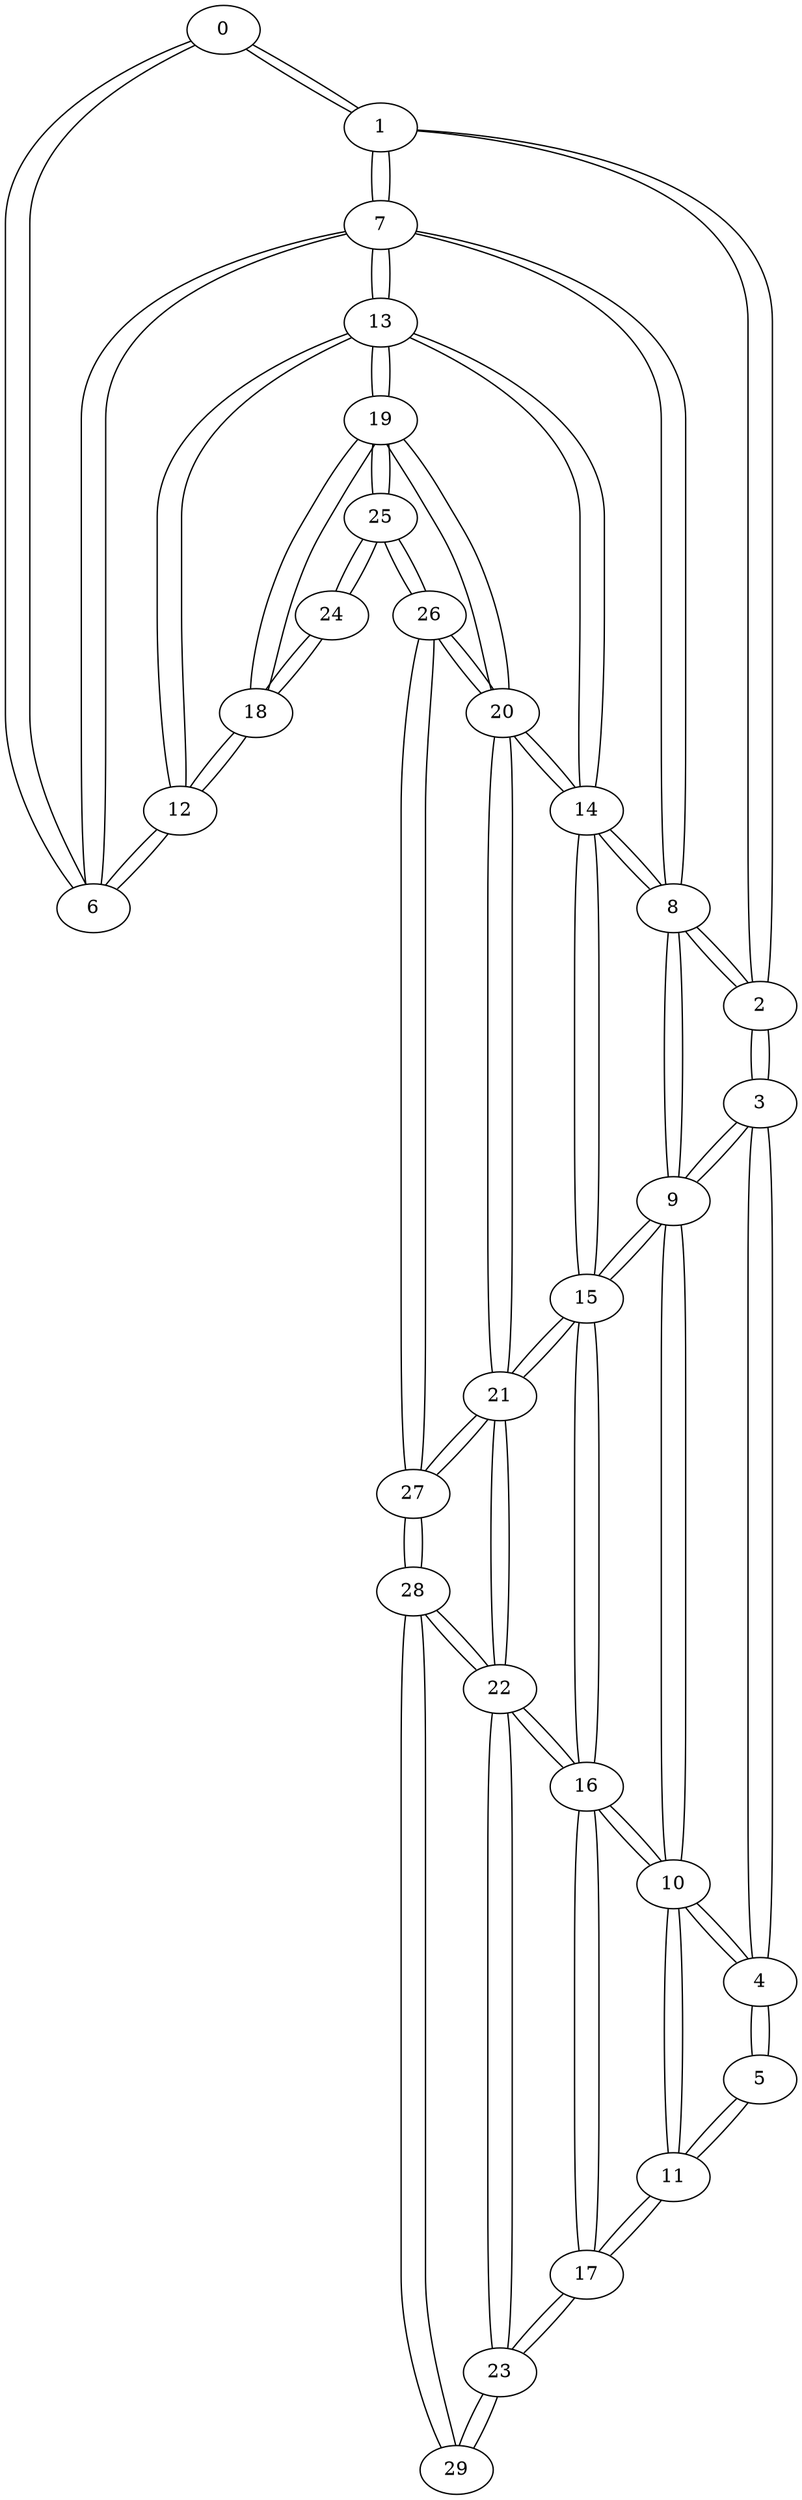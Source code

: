 graph {
0 -- 1 [ distancia=15 ]
0 -- 6 [ distancia=15 ]
1 -- 0 [ distancia=15 ]
1 -- 2 [ distancia=9 ]
1 -- 7 [ distancia=15 ]
2 -- 1 [ distancia=9 ]
2 -- 3 [ distancia=2 ]
2 -- 8 [ distancia=1 ]
3 -- 2 [ distancia=2 ]
3 -- 4 [ distancia=13 ]
3 -- 9 [ distancia=9 ]
4 -- 3 [ distancia=13 ]
4 -- 5 [ distancia=6 ]
4 -- 10 [ distancia=14 ]
5 -- 4 [ distancia=6 ]
5 -- 11 [ distancia=6 ]
6 -- 0 [ distancia=15 ]
6 -- 7 [ distancia=2 ]
6 -- 12 [ distancia=12 ]
7 -- 6 [ distancia=2 ]
7 -- 1 [ distancia=15 ]
7 -- 8 [ distancia=15 ]
7 -- 13 [ distancia=5 ]
8 -- 7 [ distancia=15 ]
8 -- 2 [ distancia=1 ]
8 -- 9 [ distancia=11 ]
8 -- 14 [ distancia=15 ]
9 -- 8 [ distancia=11 ]
9 -- 3 [ distancia=9 ]
9 -- 10 [ distancia=12 ]
9 -- 15 [ distancia=7 ]
10 -- 9 [ distancia=12 ]
10 -- 4 [ distancia=14 ]
10 -- 11 [ distancia=2 ]
10 -- 16 [ distancia=3 ]
11 -- 10 [ distancia=2 ]
11 -- 5 [ distancia=6 ]
11 -- 17 [ distancia=8 ]
12 -- 6 [ distancia=12 ]
12 -- 13 [ distancia=2 ]
12 -- 18 [ distancia=2 ]
13 -- 12 [ distancia=2 ]
13 -- 7 [ distancia=5 ]
13 -- 14 [ distancia=8 ]
13 -- 19 [ distancia=13 ]
14 -- 13 [ distancia=8 ]
14 -- 8 [ distancia=15 ]
14 -- 15 [ distancia=13 ]
14 -- 20 [ distancia=13 ]
15 -- 14 [ distancia=13 ]
15 -- 9 [ distancia=7 ]
15 -- 16 [ distancia=8 ]
15 -- 21 [ distancia=14 ]
16 -- 15 [ distancia=8 ]
16 -- 10 [ distancia=3 ]
16 -- 17 [ distancia=6 ]
16 -- 22 [ distancia=9 ]
17 -- 16 [ distancia=6 ]
17 -- 11 [ distancia=8 ]
17 -- 23 [ distancia=15 ]
18 -- 12 [ distancia=2 ]
18 -- 19 [ distancia=13 ]
18 -- 24 [ distancia=5 ]
19 -- 18 [ distancia=13 ]
19 -- 13 [ distancia=13 ]
19 -- 20 [ distancia=13 ]
19 -- 25 [ distancia=10 ]
20 -- 19 [ distancia=13 ]
20 -- 14 [ distancia=13 ]
20 -- 21 [ distancia=4 ]
20 -- 26 [ distancia=3 ]
21 -- 20 [ distancia=4 ]
21 -- 15 [ distancia=14 ]
21 -- 22 [ distancia=5 ]
21 -- 27 [ distancia=11 ]
22 -- 21 [ distancia=5 ]
22 -- 16 [ distancia=9 ]
22 -- 23 [ distancia=13 ]
22 -- 28 [ distancia=1 ]
23 -- 22 [ distancia=13 ]
23 -- 17 [ distancia=15 ]
23 -- 29 [ distancia=4 ]
24 -- 18 [ distancia=5 ]
24 -- 25 [ distancia=6 ]
25 -- 24 [ distancia=6 ]
25 -- 19 [ distancia=10 ]
25 -- 26 [ distancia=13 ]
26 -- 25 [ distancia=13 ]
26 -- 20 [ distancia=3 ]
26 -- 27 [ distancia=9 ]
27 -- 26 [ distancia=9 ]
27 -- 21 [ distancia=11 ]
27 -- 28 [ distancia=6 ]
28 -- 27 [ distancia=6 ]
28 -- 22 [ distancia=1 ]
28 -- 29 [ distancia=10 ]
29 -- 28 [ distancia=10 ]
29 -- 23 [ distancia=4 ]
}
